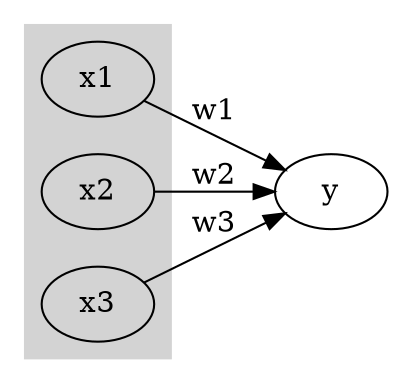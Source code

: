 digraph neuralnet1 { rankdir=LR; subgraph cluster_0{ style=filled; color=lightgrey; x1; x2; x3; } x1->y[label=w1]; x2->y[label=w2]; x3->y[label=w3] }
